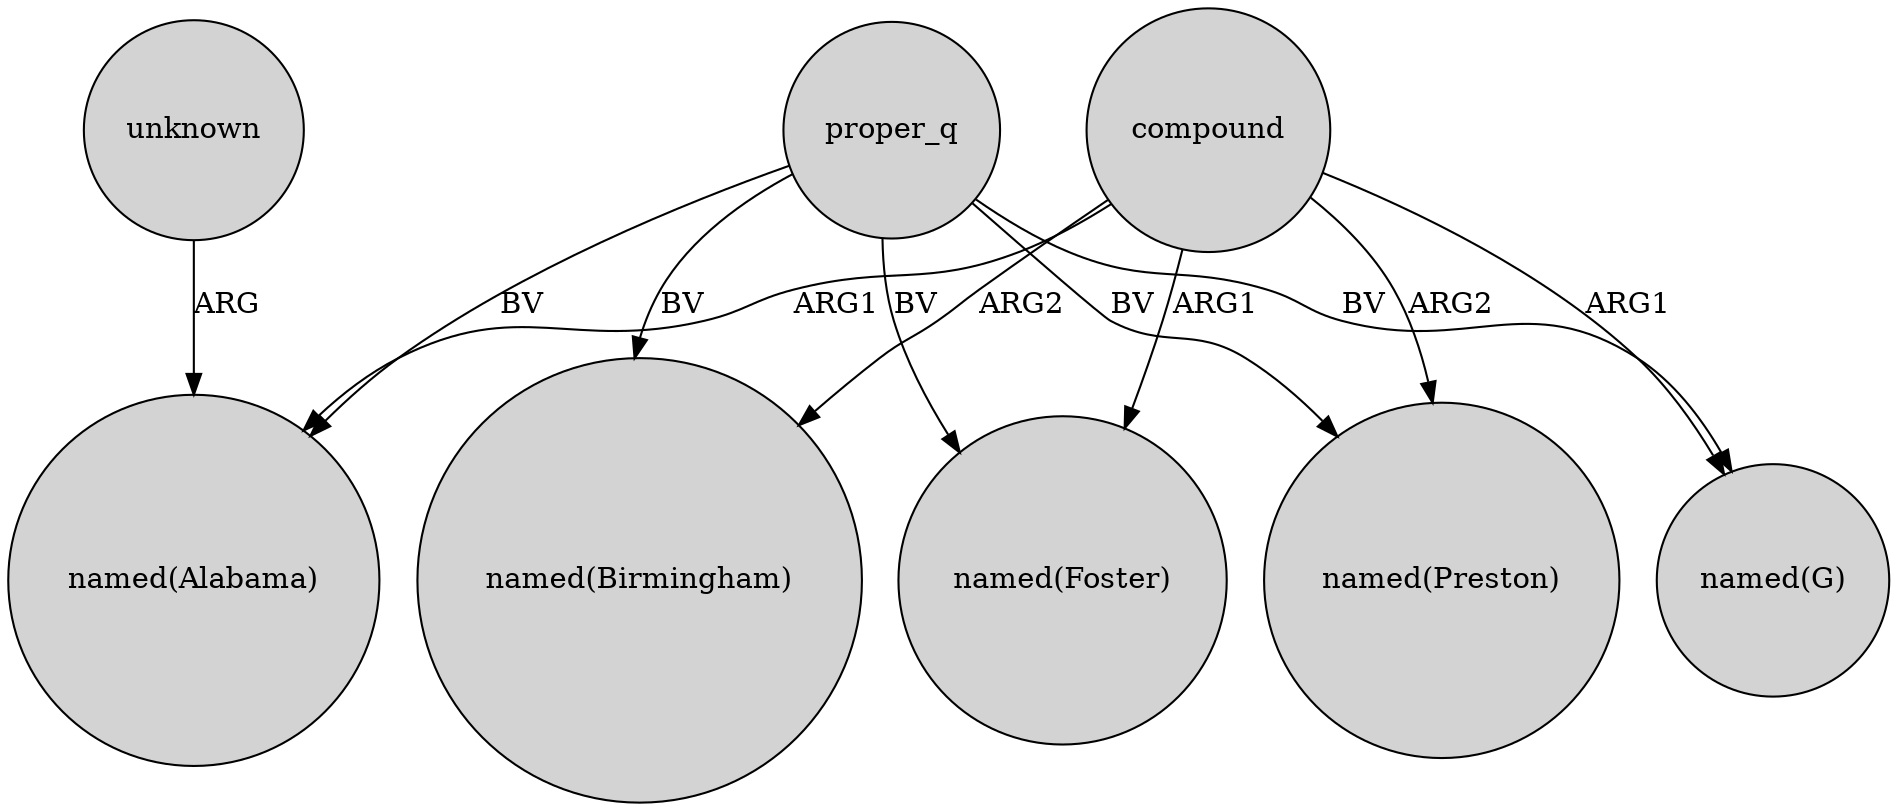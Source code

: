 digraph {
	node [shape=circle style=filled]
	proper_q -> "named(G)" [label=BV]
	unknown -> "named(Alabama)" [label=ARG]
	proper_q -> "named(Foster)" [label=BV]
	proper_q -> "named(Birmingham)" [label=BV]
	proper_q -> "named(Alabama)" [label=BV]
	compound -> "named(Preston)" [label=ARG2]
	compound -> "named(G)" [label=ARG1]
	proper_q -> "named(Preston)" [label=BV]
	compound -> "named(Alabama)" [label=ARG1]
	compound -> "named(Foster)" [label=ARG1]
	compound -> "named(Birmingham)" [label=ARG2]
}
